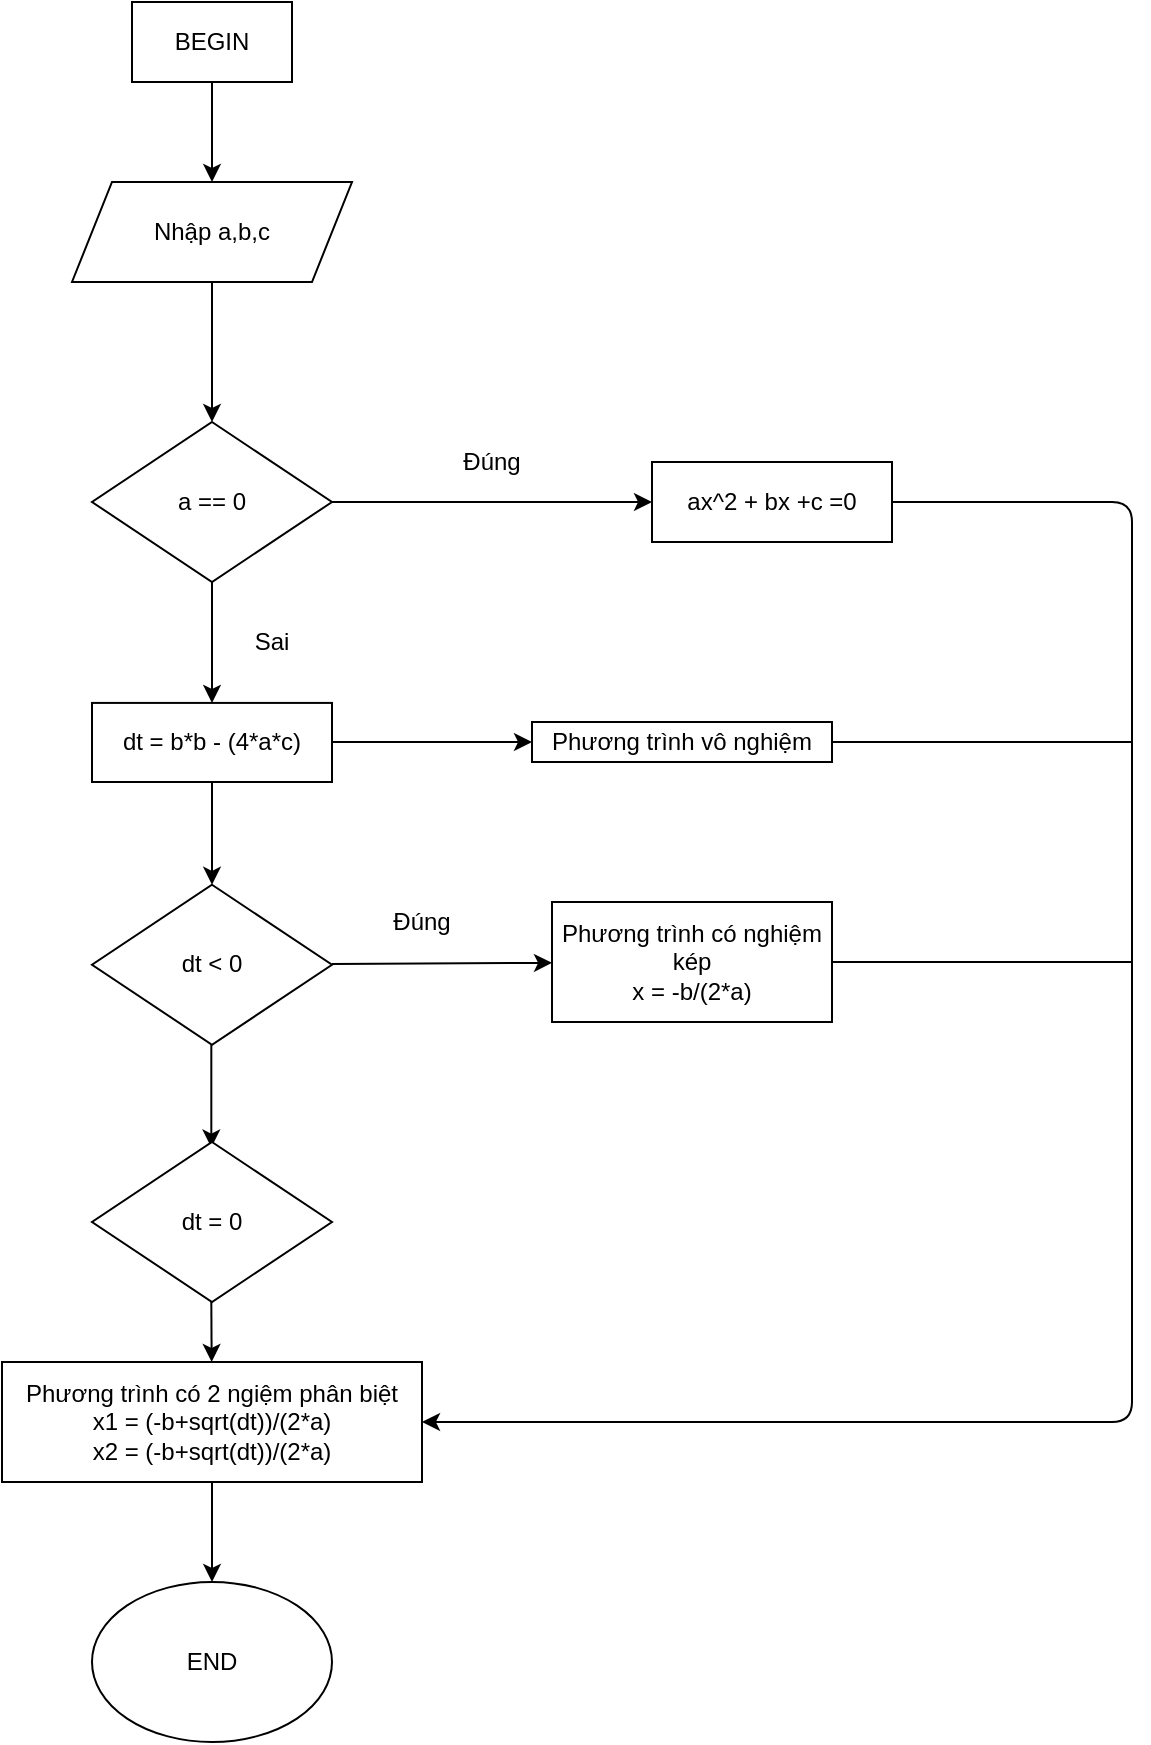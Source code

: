 <mxfile version="13.9.9" type="device"><diagram id="NFlL-BiJGJdTtX5jQY2S" name="Page-1"><mxGraphModel dx="530" dy="332" grid="1" gridSize="10" guides="1" tooltips="1" connect="1" arrows="1" fold="1" page="1" pageScale="1" pageWidth="850" pageHeight="1100" math="0" shadow="0"><root><mxCell id="0"/><mxCell id="1" parent="0"/><mxCell id="Q6f7_tGNnxeHtG7lziQX-1" value="BEGIN" style="rounded=0;whiteSpace=wrap;html=1;" parent="1" vertex="1"><mxGeometry x="300" y="40" width="80" height="40" as="geometry"/></mxCell><mxCell id="Q6f7_tGNnxeHtG7lziQX-2" value="" style="endArrow=classic;html=1;exitX=0.5;exitY=1;exitDx=0;exitDy=0;" parent="1" source="Q6f7_tGNnxeHtG7lziQX-1" target="Q6f7_tGNnxeHtG7lziQX-3" edge="1"><mxGeometry width="50" height="50" relative="1" as="geometry"><mxPoint x="370" y="160" as="sourcePoint"/><mxPoint x="340" y="160" as="targetPoint"/></mxGeometry></mxCell><mxCell id="Q6f7_tGNnxeHtG7lziQX-3" value="Nhập a,b,c" style="shape=parallelogram;perimeter=parallelogramPerimeter;whiteSpace=wrap;html=1;fixedSize=1;" parent="1" vertex="1"><mxGeometry x="270" y="130" width="140" height="50" as="geometry"/></mxCell><mxCell id="Q6f7_tGNnxeHtG7lziQX-4" value="" style="endArrow=classic;html=1;exitX=0.5;exitY=1;exitDx=0;exitDy=0;" parent="1" source="Q6f7_tGNnxeHtG7lziQX-3" edge="1"><mxGeometry width="50" height="50" relative="1" as="geometry"><mxPoint x="370" y="160" as="sourcePoint"/><mxPoint x="340" y="250" as="targetPoint"/></mxGeometry></mxCell><mxCell id="Q6f7_tGNnxeHtG7lziQX-5" value="" style="endArrow=classic;html=1;exitX=1;exitY=0.5;exitDx=0;exitDy=0;" parent="1" source="Q6f7_tGNnxeHtG7lziQX-7" edge="1"><mxGeometry width="50" height="50" relative="1" as="geometry"><mxPoint x="396" y="165" as="sourcePoint"/><mxPoint x="560" y="290" as="targetPoint"/></mxGeometry></mxCell><mxCell id="Q6f7_tGNnxeHtG7lziQX-6" value="ax^2 + bx +c =0" style="rounded=0;whiteSpace=wrap;html=1;" parent="1" vertex="1"><mxGeometry x="560" y="270" width="120" height="40" as="geometry"/></mxCell><mxCell id="Q6f7_tGNnxeHtG7lziQX-7" value="a == 0" style="rhombus;whiteSpace=wrap;html=1;" parent="1" vertex="1"><mxGeometry x="280" y="250" width="120" height="80" as="geometry"/></mxCell><mxCell id="Q6f7_tGNnxeHtG7lziQX-8" value="" style="endArrow=classic;html=1;exitX=0.5;exitY=1;exitDx=0;exitDy=0;" parent="1" source="Q6f7_tGNnxeHtG7lziQX-7" target="Q6f7_tGNnxeHtG7lziQX-9" edge="1"><mxGeometry width="50" height="50" relative="1" as="geometry"><mxPoint x="390" y="210" as="sourcePoint"/><mxPoint x="340" y="420.46" as="targetPoint"/></mxGeometry></mxCell><mxCell id="Q6f7_tGNnxeHtG7lziQX-9" value="dt = b*b - (4*a*c)" style="rounded=0;whiteSpace=wrap;html=1;" parent="1" vertex="1"><mxGeometry x="280" y="390.46" width="120" height="39.54" as="geometry"/></mxCell><mxCell id="Q6f7_tGNnxeHtG7lziQX-10" value="" style="endArrow=classic;html=1;exitX=0.5;exitY=1;exitDx=0;exitDy=0;" parent="1" source="Q6f7_tGNnxeHtG7lziQX-9" target="Q6f7_tGNnxeHtG7lziQX-11" edge="1"><mxGeometry width="50" height="50" relative="1" as="geometry"><mxPoint x="390" y="340" as="sourcePoint"/><mxPoint x="340" y="521.379" as="targetPoint"/></mxGeometry></mxCell><mxCell id="Q6f7_tGNnxeHtG7lziQX-11" value="dt &amp;lt; 0" style="rhombus;whiteSpace=wrap;html=1;" parent="1" vertex="1"><mxGeometry x="280" y="481.38" width="120" height="80" as="geometry"/></mxCell><mxCell id="Q6f7_tGNnxeHtG7lziQX-12" value="" style="endArrow=classic;html=1;exitX=0.5;exitY=1;exitDx=0;exitDy=0;" parent="1" edge="1"><mxGeometry width="50" height="50" relative="1" as="geometry"><mxPoint x="339.66" y="561.38" as="sourcePoint"/><mxPoint x="339.66" y="612.76" as="targetPoint"/></mxGeometry></mxCell><mxCell id="Q6f7_tGNnxeHtG7lziQX-13" value="dt = 0" style="rhombus;whiteSpace=wrap;html=1;" parent="1" vertex="1"><mxGeometry x="280" y="610" width="120" height="80" as="geometry"/></mxCell><mxCell id="Q6f7_tGNnxeHtG7lziQX-14" value="" style="endArrow=classic;html=1;" parent="1" target="Q6f7_tGNnxeHtG7lziQX-15" edge="1"><mxGeometry width="50" height="50" relative="1" as="geometry"><mxPoint x="400" y="410" as="sourcePoint"/><mxPoint x="490" y="410" as="targetPoint"/></mxGeometry></mxCell><mxCell id="Q6f7_tGNnxeHtG7lziQX-15" value="Phương trình vô nghiệm" style="rounded=0;whiteSpace=wrap;html=1;" parent="1" vertex="1"><mxGeometry x="500" y="400" width="150" height="20" as="geometry"/></mxCell><mxCell id="Q6f7_tGNnxeHtG7lziQX-17" value="" style="endArrow=classic;html=1;" parent="1" target="Q6f7_tGNnxeHtG7lziQX-18" edge="1"><mxGeometry width="50" height="50" relative="1" as="geometry"><mxPoint x="400" y="521.04" as="sourcePoint"/><mxPoint x="500" y="521.04" as="targetPoint"/></mxGeometry></mxCell><mxCell id="Q6f7_tGNnxeHtG7lziQX-18" value="Phương trình có nghiệm kép&lt;br&gt;x = -b/(2*a)" style="rounded=0;whiteSpace=wrap;html=1;" parent="1" vertex="1"><mxGeometry x="510" y="490" width="140" height="60" as="geometry"/></mxCell><mxCell id="Q6f7_tGNnxeHtG7lziQX-19" value="" style="endArrow=classic;html=1;exitX=0.5;exitY=1;exitDx=0;exitDy=0;" parent="1" target="Q6f7_tGNnxeHtG7lziQX-20" edge="1"><mxGeometry width="50" height="50" relative="1" as="geometry"><mxPoint x="339.66" y="690.0" as="sourcePoint"/><mxPoint x="339.66" y="741.38" as="targetPoint"/></mxGeometry></mxCell><mxCell id="Q6f7_tGNnxeHtG7lziQX-20" value="Phương trình có 2 ngiệm phân biệt&lt;br&gt;x1 = (-b+sqrt(dt))/(2*a)&lt;br&gt;x2 = (-b+sqrt(dt))/(2*a)" style="rounded=0;whiteSpace=wrap;html=1;" parent="1" vertex="1"><mxGeometry x="235" y="720" width="210" height="60" as="geometry"/></mxCell><mxCell id="Q6f7_tGNnxeHtG7lziQX-21" value="END" style="ellipse;whiteSpace=wrap;html=1;" parent="1" vertex="1"><mxGeometry x="280" y="830" width="120" height="80" as="geometry"/></mxCell><mxCell id="Q6f7_tGNnxeHtG7lziQX-22" value="" style="endArrow=classic;html=1;entryX=0.5;entryY=0;entryDx=0;entryDy=0;" parent="1" source="Q6f7_tGNnxeHtG7lziQX-20" target="Q6f7_tGNnxeHtG7lziQX-21" edge="1"><mxGeometry width="50" height="50" relative="1" as="geometry"><mxPoint x="349.66" y="700.0" as="sourcePoint"/><mxPoint x="349.83" y="730" as="targetPoint"/></mxGeometry></mxCell><mxCell id="Q6f7_tGNnxeHtG7lziQX-23" value="" style="endArrow=classic;html=1;exitX=1;exitY=0.5;exitDx=0;exitDy=0;entryX=1;entryY=0.5;entryDx=0;entryDy=0;" parent="1" source="Q6f7_tGNnxeHtG7lziQX-6" target="Q6f7_tGNnxeHtG7lziQX-20" edge="1"><mxGeometry width="50" height="50" relative="1" as="geometry"><mxPoint x="470" y="460" as="sourcePoint"/><mxPoint x="800" y="750" as="targetPoint"/><Array as="points"><mxPoint x="800" y="290"/><mxPoint x="800" y="750"/></Array></mxGeometry></mxCell><mxCell id="Q6f7_tGNnxeHtG7lziQX-24" value="" style="endArrow=none;html=1;" parent="1" edge="1"><mxGeometry width="50" height="50" relative="1" as="geometry"><mxPoint x="650" y="410" as="sourcePoint"/><mxPoint x="800" y="410" as="targetPoint"/></mxGeometry></mxCell><mxCell id="Q6f7_tGNnxeHtG7lziQX-25" value="" style="endArrow=none;html=1;" parent="1" edge="1"><mxGeometry width="50" height="50" relative="1" as="geometry"><mxPoint x="650" y="520.0" as="sourcePoint"/><mxPoint x="800" y="520" as="targetPoint"/></mxGeometry></mxCell><mxCell id="Q6f7_tGNnxeHtG7lziQX-28" value="Đúng" style="text;html=1;strokeColor=none;fillColor=none;align=center;verticalAlign=middle;whiteSpace=wrap;rounded=0;" parent="1" vertex="1"><mxGeometry x="460" y="260.0" width="40" height="20" as="geometry"/></mxCell><mxCell id="Q6f7_tGNnxeHtG7lziQX-32" value="Đúng" style="text;html=1;strokeColor=none;fillColor=none;align=center;verticalAlign=middle;whiteSpace=wrap;rounded=0;" parent="1" vertex="1"><mxGeometry x="425" y="490" width="40" height="20" as="geometry"/></mxCell><mxCell id="fEMvQ5TkPkExIHSD9yWH-1" value="Sai" style="text;html=1;strokeColor=none;fillColor=none;align=center;verticalAlign=middle;whiteSpace=wrap;rounded=0;" vertex="1" parent="1"><mxGeometry x="350" y="350" width="40" height="20" as="geometry"/></mxCell></root></mxGraphModel></diagram></mxfile>